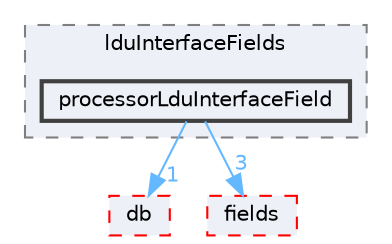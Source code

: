 digraph "src/OpenFOAM/matrices/lduMatrix/lduAddressing/lduInterfaceFields/processorLduInterfaceField"
{
 // LATEX_PDF_SIZE
  bgcolor="transparent";
  edge [fontname=Helvetica,fontsize=10,labelfontname=Helvetica,labelfontsize=10];
  node [fontname=Helvetica,fontsize=10,shape=box,height=0.2,width=0.4];
  compound=true
  subgraph clusterdir_dcd52ee40db40a986002fe7976fc48d2 {
    graph [ bgcolor="#edf0f7", pencolor="grey50", label="lduInterfaceFields", fontname=Helvetica,fontsize=10 style="filled,dashed", URL="dir_dcd52ee40db40a986002fe7976fc48d2.html",tooltip=""]
  dir_cace2b3da6e2c2cbbb6395e984da1e1e [label="processorLduInterfaceField", fillcolor="#edf0f7", color="grey25", style="filled,bold", URL="dir_cace2b3da6e2c2cbbb6395e984da1e1e.html",tooltip=""];
  }
  dir_63c634f7a7cfd679ac26c67fb30fc32f [label="db", fillcolor="#edf0f7", color="red", style="filled,dashed", URL="dir_63c634f7a7cfd679ac26c67fb30fc32f.html",tooltip=""];
  dir_962442b8f989d5529fab5e0f0e4ffb74 [label="fields", fillcolor="#edf0f7", color="red", style="filled,dashed", URL="dir_962442b8f989d5529fab5e0f0e4ffb74.html",tooltip=""];
  dir_cace2b3da6e2c2cbbb6395e984da1e1e->dir_63c634f7a7cfd679ac26c67fb30fc32f [headlabel="1", labeldistance=1.5 headhref="dir_003096_000817.html" href="dir_003096_000817.html" color="steelblue1" fontcolor="steelblue1"];
  dir_cace2b3da6e2c2cbbb6395e984da1e1e->dir_962442b8f989d5529fab5e0f0e4ffb74 [headlabel="3", labeldistance=1.5 headhref="dir_003096_001335.html" href="dir_003096_001335.html" color="steelblue1" fontcolor="steelblue1"];
}
